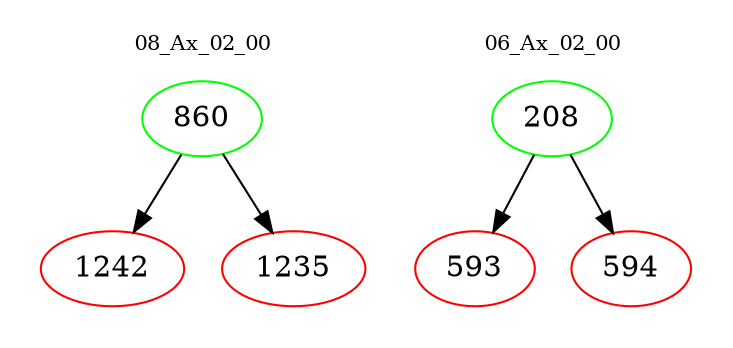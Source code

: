 digraph{
subgraph cluster_0 {
color = white
label = "08_Ax_02_00";
fontsize=10;
T0_860 [label="860", color="green"]
T0_860 -> T0_1242 [color="black"]
T0_1242 [label="1242", color="red"]
T0_860 -> T0_1235 [color="black"]
T0_1235 [label="1235", color="red"]
}
subgraph cluster_1 {
color = white
label = "06_Ax_02_00";
fontsize=10;
T1_208 [label="208", color="green"]
T1_208 -> T1_593 [color="black"]
T1_593 [label="593", color="red"]
T1_208 -> T1_594 [color="black"]
T1_594 [label="594", color="red"]
}
}
